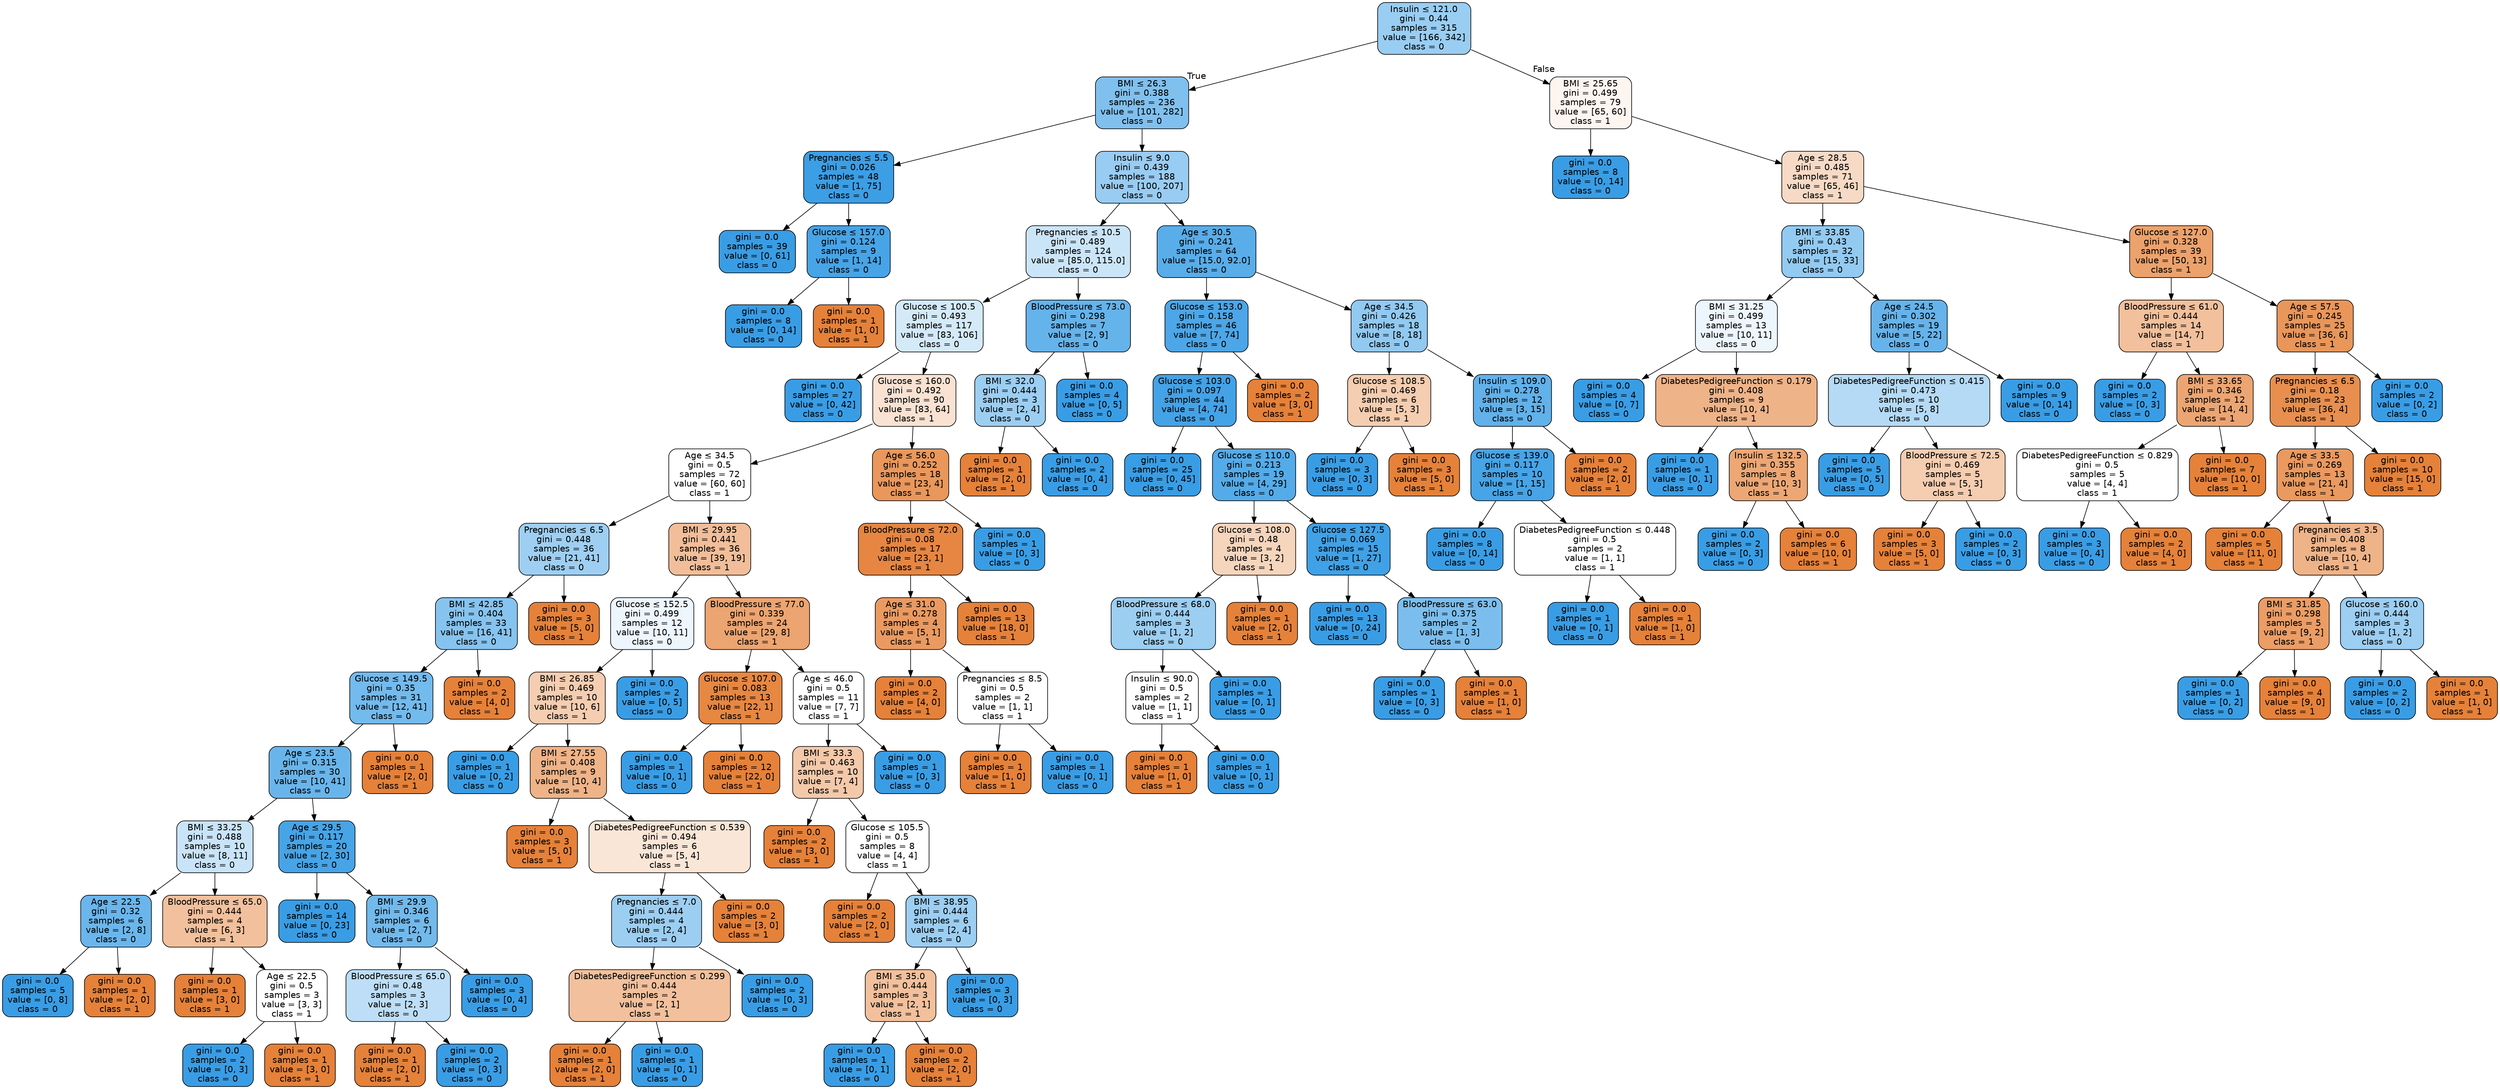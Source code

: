 digraph Tree {
node [shape=box, style="filled, rounded", color="black", fontname="helvetica"] ;
edge [fontname="helvetica"] ;
0 [label=<Insulin &le; 121.0<br/>gini = 0.44<br/>samples = 315<br/>value = [166, 342]<br/>class = 0>, fillcolor="#99cdf2"] ;
1 [label=<BMI &le; 26.3<br/>gini = 0.388<br/>samples = 236<br/>value = [101, 282]<br/>class = 0>, fillcolor="#80c0ee"] ;
0 -> 1 [labeldistance=2.5, labelangle=45, headlabel="True"] ;
2 [label=<Pregnancies &le; 5.5<br/>gini = 0.026<br/>samples = 48<br/>value = [1, 75]<br/>class = 0>, fillcolor="#3c9ee5"] ;
1 -> 2 ;
3 [label=<gini = 0.0<br/>samples = 39<br/>value = [0, 61]<br/>class = 0>, fillcolor="#399de5"] ;
2 -> 3 ;
4 [label=<Glucose &le; 157.0<br/>gini = 0.124<br/>samples = 9<br/>value = [1, 14]<br/>class = 0>, fillcolor="#47a4e7"] ;
2 -> 4 ;
5 [label=<gini = 0.0<br/>samples = 8<br/>value = [0, 14]<br/>class = 0>, fillcolor="#399de5"] ;
4 -> 5 ;
6 [label=<gini = 0.0<br/>samples = 1<br/>value = [1, 0]<br/>class = 1>, fillcolor="#e58139"] ;
4 -> 6 ;
7 [label=<Insulin &le; 9.0<br/>gini = 0.439<br/>samples = 188<br/>value = [100, 207]<br/>class = 0>, fillcolor="#99ccf2"] ;
1 -> 7 ;
8 [label=<Pregnancies &le; 10.5<br/>gini = 0.489<br/>samples = 124<br/>value = [85.0, 115.0]<br/>class = 0>, fillcolor="#cbe5f8"] ;
7 -> 8 ;
9 [label=<Glucose &le; 100.5<br/>gini = 0.493<br/>samples = 117<br/>value = [83, 106]<br/>class = 0>, fillcolor="#d4eaf9"] ;
8 -> 9 ;
10 [label=<gini = 0.0<br/>samples = 27<br/>value = [0, 42]<br/>class = 0>, fillcolor="#399de5"] ;
9 -> 10 ;
11 [label=<Glucose &le; 160.0<br/>gini = 0.492<br/>samples = 90<br/>value = [83, 64]<br/>class = 1>, fillcolor="#f9e2d2"] ;
9 -> 11 ;
12 [label=<Age &le; 34.5<br/>gini = 0.5<br/>samples = 72<br/>value = [60, 60]<br/>class = 1>, fillcolor="#ffffff"] ;
11 -> 12 ;
13 [label=<Pregnancies &le; 6.5<br/>gini = 0.448<br/>samples = 36<br/>value = [21, 41]<br/>class = 0>, fillcolor="#9ecff2"] ;
12 -> 13 ;
14 [label=<BMI &le; 42.85<br/>gini = 0.404<br/>samples = 33<br/>value = [16, 41]<br/>class = 0>, fillcolor="#86c3ef"] ;
13 -> 14 ;
15 [label=<Glucose &le; 149.5<br/>gini = 0.35<br/>samples = 31<br/>value = [12, 41]<br/>class = 0>, fillcolor="#73baed"] ;
14 -> 15 ;
16 [label=<Age &le; 23.5<br/>gini = 0.315<br/>samples = 30<br/>value = [10, 41]<br/>class = 0>, fillcolor="#69b5eb"] ;
15 -> 16 ;
17 [label=<BMI &le; 33.25<br/>gini = 0.488<br/>samples = 10<br/>value = [8, 11]<br/>class = 0>, fillcolor="#c9e4f8"] ;
16 -> 17 ;
18 [label=<Age &le; 22.5<br/>gini = 0.32<br/>samples = 6<br/>value = [2, 8]<br/>class = 0>, fillcolor="#6ab6ec"] ;
17 -> 18 ;
19 [label=<gini = 0.0<br/>samples = 5<br/>value = [0, 8]<br/>class = 0>, fillcolor="#399de5"] ;
18 -> 19 ;
20 [label=<gini = 0.0<br/>samples = 1<br/>value = [2, 0]<br/>class = 1>, fillcolor="#e58139"] ;
18 -> 20 ;
21 [label=<BloodPressure &le; 65.0<br/>gini = 0.444<br/>samples = 4<br/>value = [6, 3]<br/>class = 1>, fillcolor="#f2c09c"] ;
17 -> 21 ;
22 [label=<gini = 0.0<br/>samples = 1<br/>value = [3, 0]<br/>class = 1>, fillcolor="#e58139"] ;
21 -> 22 ;
23 [label=<Age &le; 22.5<br/>gini = 0.5<br/>samples = 3<br/>value = [3, 3]<br/>class = 1>, fillcolor="#ffffff"] ;
21 -> 23 ;
24 [label=<gini = 0.0<br/>samples = 2<br/>value = [0, 3]<br/>class = 0>, fillcolor="#399de5"] ;
23 -> 24 ;
25 [label=<gini = 0.0<br/>samples = 1<br/>value = [3, 0]<br/>class = 1>, fillcolor="#e58139"] ;
23 -> 25 ;
26 [label=<Age &le; 29.5<br/>gini = 0.117<br/>samples = 20<br/>value = [2, 30]<br/>class = 0>, fillcolor="#46a4e7"] ;
16 -> 26 ;
27 [label=<gini = 0.0<br/>samples = 14<br/>value = [0, 23]<br/>class = 0>, fillcolor="#399de5"] ;
26 -> 27 ;
28 [label=<BMI &le; 29.9<br/>gini = 0.346<br/>samples = 6<br/>value = [2, 7]<br/>class = 0>, fillcolor="#72b9ec"] ;
26 -> 28 ;
29 [label=<BloodPressure &le; 65.0<br/>gini = 0.48<br/>samples = 3<br/>value = [2, 3]<br/>class = 0>, fillcolor="#bddef6"] ;
28 -> 29 ;
30 [label=<gini = 0.0<br/>samples = 1<br/>value = [2, 0]<br/>class = 1>, fillcolor="#e58139"] ;
29 -> 30 ;
31 [label=<gini = 0.0<br/>samples = 2<br/>value = [0, 3]<br/>class = 0>, fillcolor="#399de5"] ;
29 -> 31 ;
32 [label=<gini = 0.0<br/>samples = 3<br/>value = [0, 4]<br/>class = 0>, fillcolor="#399de5"] ;
28 -> 32 ;
33 [label=<gini = 0.0<br/>samples = 1<br/>value = [2, 0]<br/>class = 1>, fillcolor="#e58139"] ;
15 -> 33 ;
34 [label=<gini = 0.0<br/>samples = 2<br/>value = [4, 0]<br/>class = 1>, fillcolor="#e58139"] ;
14 -> 34 ;
35 [label=<gini = 0.0<br/>samples = 3<br/>value = [5, 0]<br/>class = 1>, fillcolor="#e58139"] ;
13 -> 35 ;
36 [label=<BMI &le; 29.95<br/>gini = 0.441<br/>samples = 36<br/>value = [39, 19]<br/>class = 1>, fillcolor="#f2be99"] ;
12 -> 36 ;
37 [label=<Glucose &le; 152.5<br/>gini = 0.499<br/>samples = 12<br/>value = [10, 11]<br/>class = 0>, fillcolor="#edf6fd"] ;
36 -> 37 ;
38 [label=<BMI &le; 26.85<br/>gini = 0.469<br/>samples = 10<br/>value = [10, 6]<br/>class = 1>, fillcolor="#f5cdb0"] ;
37 -> 38 ;
39 [label=<gini = 0.0<br/>samples = 1<br/>value = [0, 2]<br/>class = 0>, fillcolor="#399de5"] ;
38 -> 39 ;
40 [label=<BMI &le; 27.55<br/>gini = 0.408<br/>samples = 9<br/>value = [10, 4]<br/>class = 1>, fillcolor="#efb388"] ;
38 -> 40 ;
41 [label=<gini = 0.0<br/>samples = 3<br/>value = [5, 0]<br/>class = 1>, fillcolor="#e58139"] ;
40 -> 41 ;
42 [label=<DiabetesPedigreeFunction &le; 0.539<br/>gini = 0.494<br/>samples = 6<br/>value = [5, 4]<br/>class = 1>, fillcolor="#fae6d7"] ;
40 -> 42 ;
43 [label=<Pregnancies &le; 7.0<br/>gini = 0.444<br/>samples = 4<br/>value = [2, 4]<br/>class = 0>, fillcolor="#9ccef2"] ;
42 -> 43 ;
44 [label=<DiabetesPedigreeFunction &le; 0.299<br/>gini = 0.444<br/>samples = 2<br/>value = [2, 1]<br/>class = 1>, fillcolor="#f2c09c"] ;
43 -> 44 ;
45 [label=<gini = 0.0<br/>samples = 1<br/>value = [2, 0]<br/>class = 1>, fillcolor="#e58139"] ;
44 -> 45 ;
46 [label=<gini = 0.0<br/>samples = 1<br/>value = [0, 1]<br/>class = 0>, fillcolor="#399de5"] ;
44 -> 46 ;
47 [label=<gini = 0.0<br/>samples = 2<br/>value = [0, 3]<br/>class = 0>, fillcolor="#399de5"] ;
43 -> 47 ;
48 [label=<gini = 0.0<br/>samples = 2<br/>value = [3, 0]<br/>class = 1>, fillcolor="#e58139"] ;
42 -> 48 ;
49 [label=<gini = 0.0<br/>samples = 2<br/>value = [0, 5]<br/>class = 0>, fillcolor="#399de5"] ;
37 -> 49 ;
50 [label=<BloodPressure &le; 77.0<br/>gini = 0.339<br/>samples = 24<br/>value = [29, 8]<br/>class = 1>, fillcolor="#eca470"] ;
36 -> 50 ;
51 [label=<Glucose &le; 107.0<br/>gini = 0.083<br/>samples = 13<br/>value = [22, 1]<br/>class = 1>, fillcolor="#e68742"] ;
50 -> 51 ;
52 [label=<gini = 0.0<br/>samples = 1<br/>value = [0, 1]<br/>class = 0>, fillcolor="#399de5"] ;
51 -> 52 ;
53 [label=<gini = 0.0<br/>samples = 12<br/>value = [22, 0]<br/>class = 1>, fillcolor="#e58139"] ;
51 -> 53 ;
54 [label=<Age &le; 46.0<br/>gini = 0.5<br/>samples = 11<br/>value = [7, 7]<br/>class = 1>, fillcolor="#ffffff"] ;
50 -> 54 ;
55 [label=<BMI &le; 33.3<br/>gini = 0.463<br/>samples = 10<br/>value = [7, 4]<br/>class = 1>, fillcolor="#f4c9aa"] ;
54 -> 55 ;
56 [label=<gini = 0.0<br/>samples = 2<br/>value = [3, 0]<br/>class = 1>, fillcolor="#e58139"] ;
55 -> 56 ;
57 [label=<Glucose &le; 105.5<br/>gini = 0.5<br/>samples = 8<br/>value = [4, 4]<br/>class = 1>, fillcolor="#ffffff"] ;
55 -> 57 ;
58 [label=<gini = 0.0<br/>samples = 2<br/>value = [2, 0]<br/>class = 1>, fillcolor="#e58139"] ;
57 -> 58 ;
59 [label=<BMI &le; 38.95<br/>gini = 0.444<br/>samples = 6<br/>value = [2, 4]<br/>class = 0>, fillcolor="#9ccef2"] ;
57 -> 59 ;
60 [label=<BMI &le; 35.0<br/>gini = 0.444<br/>samples = 3<br/>value = [2, 1]<br/>class = 1>, fillcolor="#f2c09c"] ;
59 -> 60 ;
61 [label=<gini = 0.0<br/>samples = 1<br/>value = [0, 1]<br/>class = 0>, fillcolor="#399de5"] ;
60 -> 61 ;
62 [label=<gini = 0.0<br/>samples = 2<br/>value = [2, 0]<br/>class = 1>, fillcolor="#e58139"] ;
60 -> 62 ;
63 [label=<gini = 0.0<br/>samples = 3<br/>value = [0, 3]<br/>class = 0>, fillcolor="#399de5"] ;
59 -> 63 ;
64 [label=<gini = 0.0<br/>samples = 1<br/>value = [0, 3]<br/>class = 0>, fillcolor="#399de5"] ;
54 -> 64 ;
65 [label=<Age &le; 56.0<br/>gini = 0.252<br/>samples = 18<br/>value = [23, 4]<br/>class = 1>, fillcolor="#ea975b"] ;
11 -> 65 ;
66 [label=<BloodPressure &le; 72.0<br/>gini = 0.08<br/>samples = 17<br/>value = [23, 1]<br/>class = 1>, fillcolor="#e68642"] ;
65 -> 66 ;
67 [label=<Age &le; 31.0<br/>gini = 0.278<br/>samples = 4<br/>value = [5, 1]<br/>class = 1>, fillcolor="#ea9a61"] ;
66 -> 67 ;
68 [label=<gini = 0.0<br/>samples = 2<br/>value = [4, 0]<br/>class = 1>, fillcolor="#e58139"] ;
67 -> 68 ;
69 [label=<Pregnancies &le; 8.5<br/>gini = 0.5<br/>samples = 2<br/>value = [1, 1]<br/>class = 1>, fillcolor="#ffffff"] ;
67 -> 69 ;
70 [label=<gini = 0.0<br/>samples = 1<br/>value = [1, 0]<br/>class = 1>, fillcolor="#e58139"] ;
69 -> 70 ;
71 [label=<gini = 0.0<br/>samples = 1<br/>value = [0, 1]<br/>class = 0>, fillcolor="#399de5"] ;
69 -> 71 ;
72 [label=<gini = 0.0<br/>samples = 13<br/>value = [18, 0]<br/>class = 1>, fillcolor="#e58139"] ;
66 -> 72 ;
73 [label=<gini = 0.0<br/>samples = 1<br/>value = [0, 3]<br/>class = 0>, fillcolor="#399de5"] ;
65 -> 73 ;
74 [label=<BloodPressure &le; 73.0<br/>gini = 0.298<br/>samples = 7<br/>value = [2, 9]<br/>class = 0>, fillcolor="#65b3eb"] ;
8 -> 74 ;
75 [label=<BMI &le; 32.0<br/>gini = 0.444<br/>samples = 3<br/>value = [2, 4]<br/>class = 0>, fillcolor="#9ccef2"] ;
74 -> 75 ;
76 [label=<gini = 0.0<br/>samples = 1<br/>value = [2, 0]<br/>class = 1>, fillcolor="#e58139"] ;
75 -> 76 ;
77 [label=<gini = 0.0<br/>samples = 2<br/>value = [0, 4]<br/>class = 0>, fillcolor="#399de5"] ;
75 -> 77 ;
78 [label=<gini = 0.0<br/>samples = 4<br/>value = [0, 5]<br/>class = 0>, fillcolor="#399de5"] ;
74 -> 78 ;
79 [label=<Age &le; 30.5<br/>gini = 0.241<br/>samples = 64<br/>value = [15.0, 92.0]<br/>class = 0>, fillcolor="#59ade9"] ;
7 -> 79 ;
80 [label=<Glucose &le; 153.0<br/>gini = 0.158<br/>samples = 46<br/>value = [7, 74]<br/>class = 0>, fillcolor="#4ca6e7"] ;
79 -> 80 ;
81 [label=<Glucose &le; 103.0<br/>gini = 0.097<br/>samples = 44<br/>value = [4, 74]<br/>class = 0>, fillcolor="#44a2e6"] ;
80 -> 81 ;
82 [label=<gini = 0.0<br/>samples = 25<br/>value = [0, 45]<br/>class = 0>, fillcolor="#399de5"] ;
81 -> 82 ;
83 [label=<Glucose &le; 110.0<br/>gini = 0.213<br/>samples = 19<br/>value = [4, 29]<br/>class = 0>, fillcolor="#54abe9"] ;
81 -> 83 ;
84 [label=<Glucose &le; 108.0<br/>gini = 0.48<br/>samples = 4<br/>value = [3, 2]<br/>class = 1>, fillcolor="#f6d5bd"] ;
83 -> 84 ;
85 [label=<BloodPressure &le; 68.0<br/>gini = 0.444<br/>samples = 3<br/>value = [1, 2]<br/>class = 0>, fillcolor="#9ccef2"] ;
84 -> 85 ;
86 [label=<Insulin &le; 90.0<br/>gini = 0.5<br/>samples = 2<br/>value = [1, 1]<br/>class = 1>, fillcolor="#ffffff"] ;
85 -> 86 ;
87 [label=<gini = 0.0<br/>samples = 1<br/>value = [1, 0]<br/>class = 1>, fillcolor="#e58139"] ;
86 -> 87 ;
88 [label=<gini = 0.0<br/>samples = 1<br/>value = [0, 1]<br/>class = 0>, fillcolor="#399de5"] ;
86 -> 88 ;
89 [label=<gini = 0.0<br/>samples = 1<br/>value = [0, 1]<br/>class = 0>, fillcolor="#399de5"] ;
85 -> 89 ;
90 [label=<gini = 0.0<br/>samples = 1<br/>value = [2, 0]<br/>class = 1>, fillcolor="#e58139"] ;
84 -> 90 ;
91 [label=<Glucose &le; 127.5<br/>gini = 0.069<br/>samples = 15<br/>value = [1, 27]<br/>class = 0>, fillcolor="#40a1e6"] ;
83 -> 91 ;
92 [label=<gini = 0.0<br/>samples = 13<br/>value = [0, 24]<br/>class = 0>, fillcolor="#399de5"] ;
91 -> 92 ;
93 [label=<BloodPressure &le; 63.0<br/>gini = 0.375<br/>samples = 2<br/>value = [1, 3]<br/>class = 0>, fillcolor="#7bbeee"] ;
91 -> 93 ;
94 [label=<gini = 0.0<br/>samples = 1<br/>value = [0, 3]<br/>class = 0>, fillcolor="#399de5"] ;
93 -> 94 ;
95 [label=<gini = 0.0<br/>samples = 1<br/>value = [1, 0]<br/>class = 1>, fillcolor="#e58139"] ;
93 -> 95 ;
96 [label=<gini = 0.0<br/>samples = 2<br/>value = [3, 0]<br/>class = 1>, fillcolor="#e58139"] ;
80 -> 96 ;
97 [label=<Age &le; 34.5<br/>gini = 0.426<br/>samples = 18<br/>value = [8, 18]<br/>class = 0>, fillcolor="#91c9f1"] ;
79 -> 97 ;
98 [label=<Glucose &le; 108.5<br/>gini = 0.469<br/>samples = 6<br/>value = [5, 3]<br/>class = 1>, fillcolor="#f5cdb0"] ;
97 -> 98 ;
99 [label=<gini = 0.0<br/>samples = 3<br/>value = [0, 3]<br/>class = 0>, fillcolor="#399de5"] ;
98 -> 99 ;
100 [label=<gini = 0.0<br/>samples = 3<br/>value = [5, 0]<br/>class = 1>, fillcolor="#e58139"] ;
98 -> 100 ;
101 [label=<Insulin &le; 109.0<br/>gini = 0.278<br/>samples = 12<br/>value = [3, 15]<br/>class = 0>, fillcolor="#61b1ea"] ;
97 -> 101 ;
102 [label=<Glucose &le; 139.0<br/>gini = 0.117<br/>samples = 10<br/>value = [1, 15]<br/>class = 0>, fillcolor="#46a4e7"] ;
101 -> 102 ;
103 [label=<gini = 0.0<br/>samples = 8<br/>value = [0, 14]<br/>class = 0>, fillcolor="#399de5"] ;
102 -> 103 ;
104 [label=<DiabetesPedigreeFunction &le; 0.448<br/>gini = 0.5<br/>samples = 2<br/>value = [1, 1]<br/>class = 1>, fillcolor="#ffffff"] ;
102 -> 104 ;
105 [label=<gini = 0.0<br/>samples = 1<br/>value = [0, 1]<br/>class = 0>, fillcolor="#399de5"] ;
104 -> 105 ;
106 [label=<gini = 0.0<br/>samples = 1<br/>value = [1, 0]<br/>class = 1>, fillcolor="#e58139"] ;
104 -> 106 ;
107 [label=<gini = 0.0<br/>samples = 2<br/>value = [2, 0]<br/>class = 1>, fillcolor="#e58139"] ;
101 -> 107 ;
108 [label=<BMI &le; 25.65<br/>gini = 0.499<br/>samples = 79<br/>value = [65, 60]<br/>class = 1>, fillcolor="#fdf5f0"] ;
0 -> 108 [labeldistance=2.5, labelangle=-45, headlabel="False"] ;
109 [label=<gini = 0.0<br/>samples = 8<br/>value = [0, 14]<br/>class = 0>, fillcolor="#399de5"] ;
108 -> 109 ;
110 [label=<Age &le; 28.5<br/>gini = 0.485<br/>samples = 71<br/>value = [65, 46]<br/>class = 1>, fillcolor="#f7dac5"] ;
108 -> 110 ;
111 [label=<BMI &le; 33.85<br/>gini = 0.43<br/>samples = 32<br/>value = [15, 33]<br/>class = 0>, fillcolor="#93caf1"] ;
110 -> 111 ;
112 [label=<BMI &le; 31.25<br/>gini = 0.499<br/>samples = 13<br/>value = [10, 11]<br/>class = 0>, fillcolor="#edf6fd"] ;
111 -> 112 ;
113 [label=<gini = 0.0<br/>samples = 4<br/>value = [0, 7]<br/>class = 0>, fillcolor="#399de5"] ;
112 -> 113 ;
114 [label=<DiabetesPedigreeFunction &le; 0.179<br/>gini = 0.408<br/>samples = 9<br/>value = [10, 4]<br/>class = 1>, fillcolor="#efb388"] ;
112 -> 114 ;
115 [label=<gini = 0.0<br/>samples = 1<br/>value = [0, 1]<br/>class = 0>, fillcolor="#399de5"] ;
114 -> 115 ;
116 [label=<Insulin &le; 132.5<br/>gini = 0.355<br/>samples = 8<br/>value = [10, 3]<br/>class = 1>, fillcolor="#eda774"] ;
114 -> 116 ;
117 [label=<gini = 0.0<br/>samples = 2<br/>value = [0, 3]<br/>class = 0>, fillcolor="#399de5"] ;
116 -> 117 ;
118 [label=<gini = 0.0<br/>samples = 6<br/>value = [10, 0]<br/>class = 1>, fillcolor="#e58139"] ;
116 -> 118 ;
119 [label=<Age &le; 24.5<br/>gini = 0.302<br/>samples = 19<br/>value = [5, 22]<br/>class = 0>, fillcolor="#66b3eb"] ;
111 -> 119 ;
120 [label=<DiabetesPedigreeFunction &le; 0.415<br/>gini = 0.473<br/>samples = 10<br/>value = [5, 8]<br/>class = 0>, fillcolor="#b5daf5"] ;
119 -> 120 ;
121 [label=<gini = 0.0<br/>samples = 5<br/>value = [0, 5]<br/>class = 0>, fillcolor="#399de5"] ;
120 -> 121 ;
122 [label=<BloodPressure &le; 72.5<br/>gini = 0.469<br/>samples = 5<br/>value = [5, 3]<br/>class = 1>, fillcolor="#f5cdb0"] ;
120 -> 122 ;
123 [label=<gini = 0.0<br/>samples = 3<br/>value = [5, 0]<br/>class = 1>, fillcolor="#e58139"] ;
122 -> 123 ;
124 [label=<gini = 0.0<br/>samples = 2<br/>value = [0, 3]<br/>class = 0>, fillcolor="#399de5"] ;
122 -> 124 ;
125 [label=<gini = 0.0<br/>samples = 9<br/>value = [0, 14]<br/>class = 0>, fillcolor="#399de5"] ;
119 -> 125 ;
126 [label=<Glucose &le; 127.0<br/>gini = 0.328<br/>samples = 39<br/>value = [50, 13]<br/>class = 1>, fillcolor="#eca26c"] ;
110 -> 126 ;
127 [label=<BloodPressure &le; 61.0<br/>gini = 0.444<br/>samples = 14<br/>value = [14, 7]<br/>class = 1>, fillcolor="#f2c09c"] ;
126 -> 127 ;
128 [label=<gini = 0.0<br/>samples = 2<br/>value = [0, 3]<br/>class = 0>, fillcolor="#399de5"] ;
127 -> 128 ;
129 [label=<BMI &le; 33.65<br/>gini = 0.346<br/>samples = 12<br/>value = [14, 4]<br/>class = 1>, fillcolor="#eca572"] ;
127 -> 129 ;
130 [label=<DiabetesPedigreeFunction &le; 0.829<br/>gini = 0.5<br/>samples = 5<br/>value = [4, 4]<br/>class = 1>, fillcolor="#ffffff"] ;
129 -> 130 ;
131 [label=<gini = 0.0<br/>samples = 3<br/>value = [0, 4]<br/>class = 0>, fillcolor="#399de5"] ;
130 -> 131 ;
132 [label=<gini = 0.0<br/>samples = 2<br/>value = [4, 0]<br/>class = 1>, fillcolor="#e58139"] ;
130 -> 132 ;
133 [label=<gini = 0.0<br/>samples = 7<br/>value = [10, 0]<br/>class = 1>, fillcolor="#e58139"] ;
129 -> 133 ;
134 [label=<Age &le; 57.5<br/>gini = 0.245<br/>samples = 25<br/>value = [36, 6]<br/>class = 1>, fillcolor="#e9965a"] ;
126 -> 134 ;
135 [label=<Pregnancies &le; 6.5<br/>gini = 0.18<br/>samples = 23<br/>value = [36, 4]<br/>class = 1>, fillcolor="#e88f4f"] ;
134 -> 135 ;
136 [label=<Age &le; 33.5<br/>gini = 0.269<br/>samples = 13<br/>value = [21, 4]<br/>class = 1>, fillcolor="#ea995f"] ;
135 -> 136 ;
137 [label=<gini = 0.0<br/>samples = 5<br/>value = [11, 0]<br/>class = 1>, fillcolor="#e58139"] ;
136 -> 137 ;
138 [label=<Pregnancies &le; 3.5<br/>gini = 0.408<br/>samples = 8<br/>value = [10, 4]<br/>class = 1>, fillcolor="#efb388"] ;
136 -> 138 ;
139 [label=<BMI &le; 31.85<br/>gini = 0.298<br/>samples = 5<br/>value = [9, 2]<br/>class = 1>, fillcolor="#eb9d65"] ;
138 -> 139 ;
140 [label=<gini = 0.0<br/>samples = 1<br/>value = [0, 2]<br/>class = 0>, fillcolor="#399de5"] ;
139 -> 140 ;
141 [label=<gini = 0.0<br/>samples = 4<br/>value = [9, 0]<br/>class = 1>, fillcolor="#e58139"] ;
139 -> 141 ;
142 [label=<Glucose &le; 160.0<br/>gini = 0.444<br/>samples = 3<br/>value = [1, 2]<br/>class = 0>, fillcolor="#9ccef2"] ;
138 -> 142 ;
143 [label=<gini = 0.0<br/>samples = 2<br/>value = [0, 2]<br/>class = 0>, fillcolor="#399de5"] ;
142 -> 143 ;
144 [label=<gini = 0.0<br/>samples = 1<br/>value = [1, 0]<br/>class = 1>, fillcolor="#e58139"] ;
142 -> 144 ;
145 [label=<gini = 0.0<br/>samples = 10<br/>value = [15, 0]<br/>class = 1>, fillcolor="#e58139"] ;
135 -> 145 ;
146 [label=<gini = 0.0<br/>samples = 2<br/>value = [0, 2]<br/>class = 0>, fillcolor="#399de5"] ;
134 -> 146 ;
}